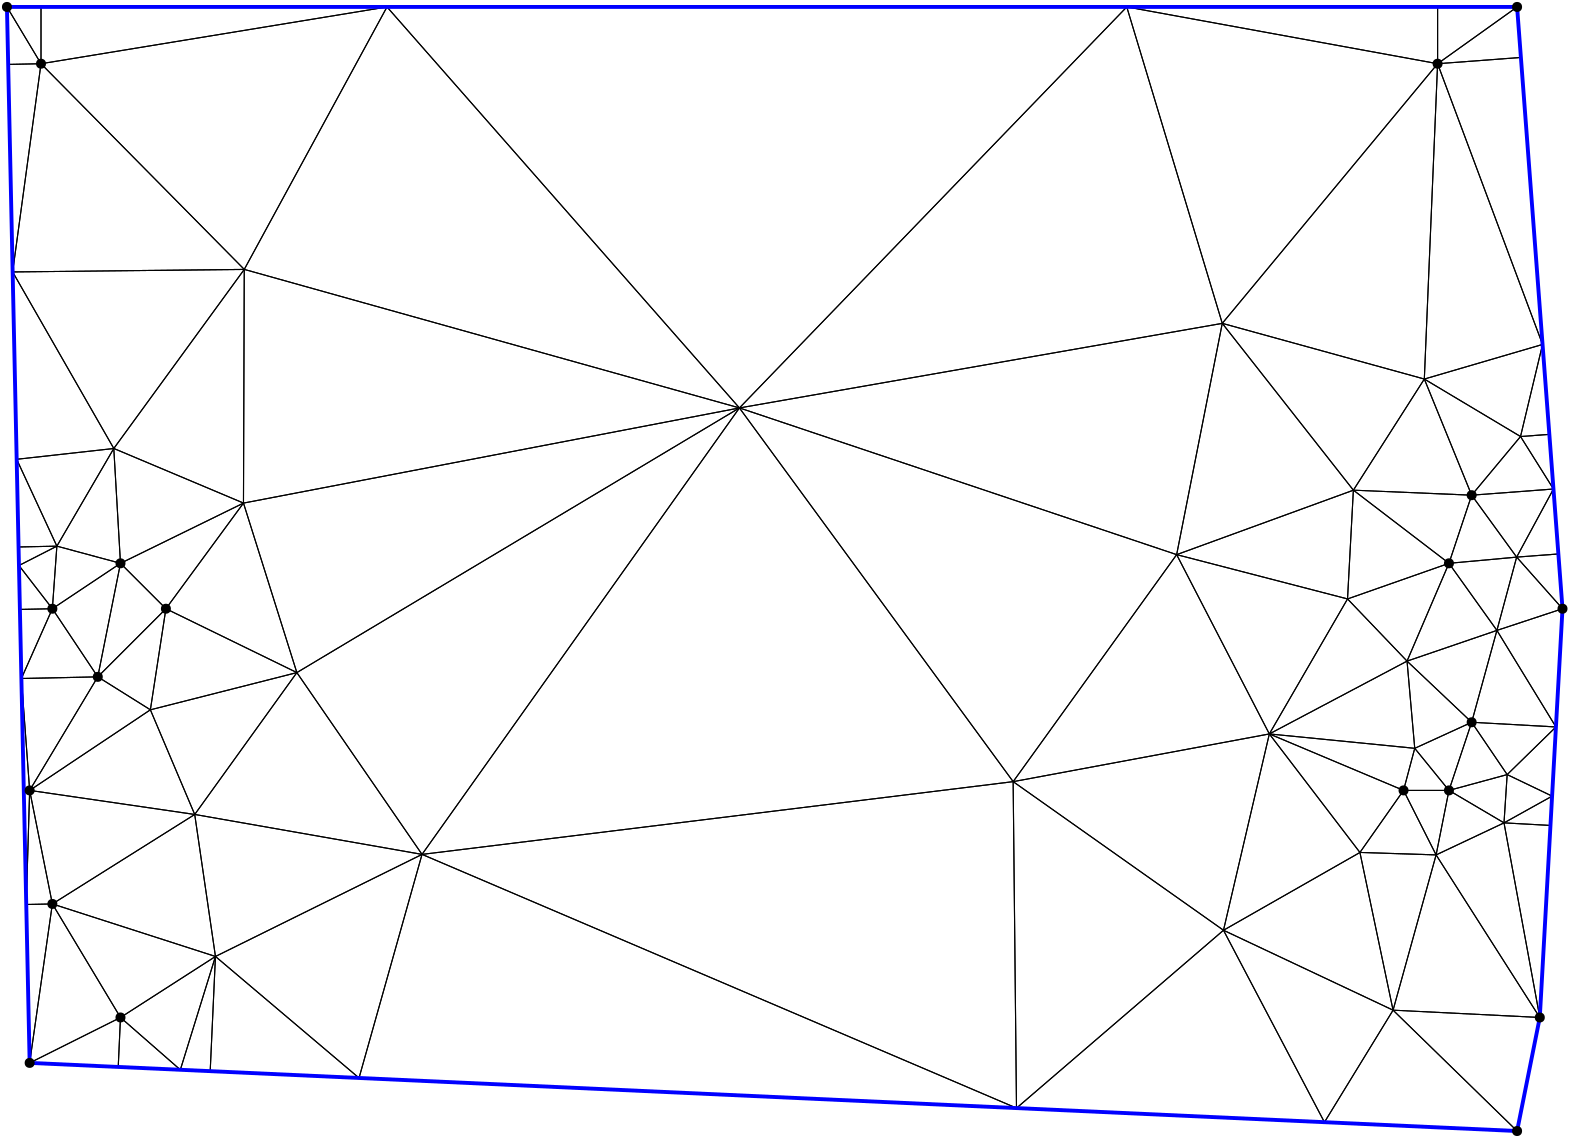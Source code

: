 <?xml version="1.0"?>
<!DOCTYPE ipe SYSTEM "ipe.dtd">
<ipe version="70218" creator="Ipe 7.2.24">
<info created="D:20221020151441" modified="D:20221020151441"/>
<ipestyle name="basic">
<symbol name="mark/disk(sx)" transformations="translations">
<path fill="sym-stroke">
0.6 0 0 0.6 0 0 e
</path>
</symbol>
<anglesize name="22.5 deg" value="22.5"/>
<anglesize name="30 deg" value="30"/>
<anglesize name="45 deg" value="45"/>
<anglesize name="60 deg" value="60"/>
<anglesize name="90 deg" value="90"/>
<arrowsize name="large" value="10"/>
<arrowsize name="small" value="5"/>
<arrowsize name="tiny" value="3"/>
<color name="blue" value="0 0 1"/>
<color name="gray" value="0.745"/>
<color name="green" value="0 1 0"/>
<color name="red" value="1 0 0"/>
<color name="pink" value="1 0.753 0.796"/>
<pen name="heavier" value="0.8"/>
<pen name="fat" value="1.4"/>
<pen name="ultrafat" value="2"/>
<gridsize name="16 pts (~6 mm)" value="16"/>
<gridsize name="32 pts (~12 mm)" value="32"/>
<gridsize name="4 pts" value="4"/>
<gridsize name="8 pts (~3 mm)" value="8"/>
<opacity name="10%" value="0.1"/>
<opacity name="25%" value="0.25"/>
<opacity name="50%" value="0.5"/>
<opacity name="75%" value="0.75"/>
<symbolsize name="large" value="5"/>
<symbolsize name="small" value="2"/>
<symbolsize name="tiny" value="1.1"/>
<textsize name="huge" value="\huge"/>
<textsize name="large" value="\large"/>
<textsize name="small" value="\small"/>
<textsize name="tiny" value="	iny"/>
<tiling name="falling" angle="-60" step="4" width="1"/>
<tiling name="rising" angle="30" step="4" width="1"/>
</ipestyle>
<page>
<layer name="hull"/>
<layer name="constraints"/>
<layer name="triangulation"/>
<layer name="obtuse"/>
<layer name="blub"/>
<layer name="problems"/>
<view layers="hull constraints triangulation obtuse blub" active="triangulation"/>
<path layer="triangulation" stroke="black">
101.15 771.93 m 
54.4654 791.588 l 
</path>
<path layer="triangulation" stroke="black">
54.4654 791.588 m 
56.8759 750.248 l 
</path>
<path layer="triangulation" stroke="black">
56.8759 750.248 m 
101.15 771.93 l 
</path>
<path layer="triangulation" stroke="black">
543.299 693.022 m 
522.807 683.644 l 
</path>
<path layer="triangulation" stroke="black">
522.807 683.644 m 
535.124 668.496 l 
</path>
<path layer="triangulation" stroke="black">
535.124 668.496 m 
543.299 693.022 l 
</path>
<path layer="triangulation" stroke="black">
559.495 752.481 m 
535.124 750.248 l 
</path>
<path layer="triangulation" stroke="black">
535.124 750.248 m 
552.388 726.096 l 
</path>
<path layer="triangulation" stroke="black">
552.388 726.096 m 
559.495 752.481 l 
</path>
<path layer="triangulation" stroke="black">
56.0602 568.934 m 
56.8759 586.745 l 
</path>
<path layer="triangulation" stroke="black">
56.8759 586.745 m 
24.1752 570.394 l 
</path>
<path layer="triangulation" stroke="black">
24.1752 570.394 m 
56.0602 568.934 l 
</path>
<path layer="triangulation" stroke="black">
78.4214 567.91 m 
89.171 567.417 l 
</path>
<path layer="triangulation" stroke="black">
89.171 567.417 m 
91.0625 608.714 l 
</path>
<path layer="triangulation" stroke="black">
91.0625 608.714 m 
78.4214 567.91 l 
</path>
<path layer="triangulation" stroke="black">
67.6354 697.509 m 
73.2263 733.898 l 
</path>
<path layer="triangulation" stroke="black">
73.2263 733.898 m 
48.7007 709.372 l 
</path>
<path layer="triangulation" stroke="black">
48.7007 709.372 m 
67.6354 697.509 l 
</path>
<path layer="triangulation" stroke="black">
32.3504 627.62 m 
56.8759 586.745 l 
</path>
<path layer="triangulation" stroke="black">
56.8759 586.745 m 
91.0625 608.714 l 
</path>
<path layer="triangulation" stroke="black">
91.0625 608.714 m 
32.3504 627.62 l 
</path>
<path layer="triangulation" stroke="black">
56.8759 586.745 m 
32.3504 627.62 l 
</path>
<path layer="triangulation" stroke="black">
32.3504 627.62 m 
24.1752 570.394 l 
</path>
<path layer="triangulation" stroke="black">
24.1752 570.394 m 
56.8759 586.745 l 
</path>
<path layer="triangulation" stroke="black">
32.3504 627.62 m 
24.1752 668.496 l 
</path>
<path layer="triangulation" stroke="black">
24.1752 668.496 m 
22.9489 627.418 l 
</path>
<path layer="triangulation" stroke="black">
22.9489 627.418 m 
32.3504 627.62 l 
</path>
<path layer="triangulation" stroke="black">
142.749 564.963 m 
91.0625 608.714 l 
</path>
<path layer="triangulation" stroke="black">
91.0625 608.714 m 
89.171 567.417 l 
</path>
<path layer="triangulation" stroke="black">
89.171 567.417 m 
142.749 564.963 l 
</path>
<path layer="triangulation" stroke="black">
48.7007 709.372 m 
32.3504 733.898 l 
</path>
<path layer="triangulation" stroke="black">
32.3504 733.898 m 
21.1991 708.781 l 
</path>
<path layer="triangulation" stroke="black">
21.1991 708.781 m 
48.7007 709.372 l 
</path>
<path layer="triangulation" stroke="black">
33.9749 756.425 m 
54.4654 791.588 l 
</path>
<path layer="triangulation" stroke="black">
54.4654 791.588 m 
19.502 787.697 l 
</path>
<path layer="triangulation" stroke="black">
19.502 787.697 m 
33.9749 756.425 l 
</path>
<path layer="triangulation" stroke="black">
101.434 856.054 m 
28.2628 930.102 l 
</path>
<path layer="triangulation" stroke="black">
28.2628 930.102 m 
18.0516 855.142 l 
</path>
<path layer="triangulation" stroke="black">
18.0516 855.142 m 
101.434 856.054 l 
</path>
<path layer="triangulation" stroke="black">
16.445 929.848 m 
18.0516 855.142 l 
</path>
<path layer="triangulation" stroke="black">
18.0516 855.142 m 
28.2628 930.102 l 
</path>
<path layer="triangulation" stroke="black">
28.2628 930.102 m 
16.445 929.848 l 
</path>
<path layer="triangulation" stroke="black">
32.3504 627.62 m 
83.5994 659.833 l 
</path>
<path layer="triangulation" stroke="black">
83.5994 659.833 m 
24.1752 668.496 l 
</path>
<path layer="triangulation" stroke="black">
24.1752 668.496 m 
32.3504 627.62 l 
</path>
<path layer="triangulation" stroke="black">
73.2263 733.898 m 
56.8759 750.248 l 
</path>
<path layer="triangulation" stroke="black">
56.8759 750.248 m 
48.7007 709.372 l 
</path>
<path layer="triangulation" stroke="black">
48.7007 709.372 m 
73.2263 733.898 l 
</path>
<path layer="triangulation" stroke="black">
531.036 930.102 m 
453.517 836.63 l 
</path>
<path layer="triangulation" stroke="black">
453.517 836.63 m 
526.257 816.583 l 
</path>
<path layer="triangulation" stroke="black">
526.257 816.583 m 
531.036 930.102 l 
</path>
<path layer="triangulation" stroke="black">
554.943 656.811 m 
556.079 674.187 l 
</path>
<path layer="triangulation" stroke="black">
556.079 674.187 m 
535.124 668.496 l 
</path>
<path layer="triangulation" stroke="black">
535.124 668.496 m 
554.943 656.811 l 
</path>
<path layer="triangulation" stroke="black">
531.036 950.54 m 
531.036 930.102 l 
</path>
<path layer="triangulation" stroke="black">
531.036 930.102 m 
559.65 950.54 l 
</path>
<path layer="triangulation" stroke="black">
559.65 950.54 m 
531.036 950.54 l 
</path>
<path layer="triangulation" stroke="black">
500.713 776.574 m 
498.611 737.421 l 
</path>
<path layer="triangulation" stroke="black">
498.611 737.421 m 
535.124 750.248 l 
</path>
<path layer="triangulation" stroke="black">
535.124 750.248 m 
500.713 776.574 l 
</path>
<path layer="triangulation" stroke="black">
526.257 816.583 m 
453.517 836.63 l 
</path>
<path layer="triangulation" stroke="black">
453.517 836.63 m 
500.713 776.574 l 
</path>
<path layer="triangulation" stroke="black">
500.713 776.574 m 
526.257 816.583 l 
</path>
<path layer="triangulation" stroke="black">
522.807 683.644 m 
518.774 668.496 l 
</path>
<path layer="triangulation" stroke="black">
518.774 668.496 m 
535.124 668.496 l 
</path>
<path layer="triangulation" stroke="black">
535.124 668.496 m 
522.807 683.644 l 
</path>
<path layer="triangulation" stroke="black">
48.7007 709.372 m 
56.8759 750.248 l 
</path>
<path layer="triangulation" stroke="black">
56.8759 750.248 m 
32.3504 733.898 l 
</path>
<path layer="triangulation" stroke="black">
32.3504 733.898 m 
48.7007 709.372 l 
</path>
<path layer="triangulation" stroke="black">
54.4654 791.588 m 
101.434 856.054 l 
</path>
<path layer="triangulation" stroke="black">
101.434 856.054 m 
18.0516 855.142 l 
</path>
<path layer="triangulation" stroke="black">
18.0516 855.142 m 
54.4654 791.588 l 
</path>
<path layer="triangulation" stroke="black">
560.887 795.891 m 
543.299 774.774 l 
</path>
<path layer="triangulation" stroke="black">
543.299 774.774 m 
572.747 776.996 l 
</path>
<path layer="triangulation" stroke="black">
572.747 776.996 m 
560.887 795.891 l 
</path>
<path layer="triangulation" stroke="black">
552.388 726.096 m 
543.299 693.022 l 
</path>
<path layer="triangulation" stroke="black">
543.299 693.022 m 
573.635 691.337 l 
</path>
<path layer="triangulation" stroke="black">
573.635 691.337 m 
552.388 726.096 l 
</path>
<path layer="triangulation" stroke="black">
552.388 726.096 m 
535.124 750.248 l 
</path>
<path layer="triangulation" stroke="black">
535.124 750.248 m 
520.034 715.039 l 
</path>
<path layer="triangulation" stroke="black">
520.034 715.039 m 
552.388 726.096 l 
</path>
<path layer="triangulation" stroke="black">
535.124 668.496 m 
518.774 668.496 l 
</path>
<path layer="triangulation" stroke="black">
518.774 668.496 m 
530.498 645.274 l 
</path>
<path layer="triangulation" stroke="black">
530.498 645.274 m 
535.124 668.496 l 
</path>
<path layer="triangulation" stroke="black">
515.003 589.376 m 
503.072 646.154 l 
</path>
<path layer="triangulation" stroke="black">
503.072 646.154 m 
453.954 618.147 l 
</path>
<path layer="triangulation" stroke="black">
453.954 618.147 m 
515.003 589.376 l 
</path>
<path layer="triangulation" stroke="black">
142.749 564.963 m 
379.44 554.122 l 
</path>
<path layer="triangulation" stroke="black">
379.44 554.122 m 
165.427 645.46 l 
</path>
<path layer="triangulation" stroke="black">
165.427 645.46 m 
142.749 564.963 l 
</path>
<path layer="triangulation" stroke="black">
24.1752 668.496 m 
67.6354 697.509 l 
</path>
<path layer="triangulation" stroke="black">
67.6354 697.509 m 
48.7007 709.372 l 
</path>
<path layer="triangulation" stroke="black">
48.7007 709.372 m 
24.1752 668.496 l 
</path>
<path layer="triangulation" stroke="black">
453.954 618.147 m 
378.234 671.65 l 
</path>
<path layer="triangulation" stroke="black">
378.234 671.65 m 
379.44 554.122 l 
</path>
<path layer="triangulation" stroke="black">
379.44 554.122 m 
453.954 618.147 l 
</path>
<path layer="triangulation" stroke="black">
24.1752 668.496 m 
48.7007 709.372 l 
</path>
<path layer="triangulation" stroke="black">
48.7007 709.372 m 
21.1991 708.781 l 
</path>
<path layer="triangulation" stroke="black">
21.1991 708.781 m 
24.1752 668.496 l 
</path>
<path layer="triangulation" stroke="black">
73.2263 733.898 m 
101.15 771.93 l 
</path>
<path layer="triangulation" stroke="black">
101.15 771.93 m 
56.8759 750.248 l 
</path>
<path layer="triangulation" stroke="black">
56.8759 750.248 m 
73.2263 733.898 l 
</path>
<path layer="triangulation" stroke="black">
73.2263 733.898 m 
67.6354 697.509 l 
</path>
<path layer="triangulation" stroke="black">
67.6354 697.509 m 
120.365 710.907 l 
</path>
<path layer="triangulation" stroke="black">
120.365 710.907 m 
73.2263 733.898 l 
</path>
<path layer="triangulation" stroke="black">
19.502 787.697 m 
54.4654 791.588 l 
</path>
<path layer="triangulation" stroke="black">
54.4654 791.588 m 
18.0516 855.142 l 
</path>
<path layer="triangulation" stroke="black">
18.0516 855.142 m 
19.502 787.697 l 
</path>
<path layer="triangulation" stroke="black">
574.512 753.615 m 
559.495 752.481 l 
</path>
<path layer="triangulation" stroke="black">
559.495 752.481 m 
576 733.898 l 
</path>
<path layer="triangulation" stroke="black">
576 733.898 m 
574.512 753.615 l 
</path>
<path layer="triangulation" stroke="black">
543.299 774.774 m 
535.124 750.248 l 
</path>
<path layer="triangulation" stroke="black">
535.124 750.248 m 
559.495 752.481 l 
</path>
<path layer="triangulation" stroke="black">
559.495 752.481 m 
543.299 774.774 l 
</path>
<path layer="triangulation" stroke="black">
419.136 950.54 m 
453.517 836.63 l 
</path>
<path layer="triangulation" stroke="black">
453.517 836.63 m 
531.036 930.102 l 
</path>
<path layer="triangulation" stroke="black">
531.036 930.102 m 
419.136 950.54 l 
</path>
<path layer="triangulation" stroke="black">
83.5994 659.833 m 
67.6354 697.509 l 
</path>
<path layer="triangulation" stroke="black">
67.6354 697.509 m 
24.1752 668.496 l 
</path>
<path layer="triangulation" stroke="black">
24.1752 668.496 m 
83.5994 659.833 l 
</path>
<path layer="triangulation" stroke="black">
561.021 932.365 m 
531.036 930.102 l 
</path>
<path layer="triangulation" stroke="black">
531.036 930.102 m 
568.819 829.045 l 
</path>
<path layer="triangulation" stroke="black">
568.819 829.045 m 
561.021 932.365 l 
</path>
<path layer="triangulation" stroke="black">
543.299 774.774 m 
500.713 776.574 l 
</path>
<path layer="triangulation" stroke="black">
500.713 776.574 m 
535.124 750.248 l 
</path>
<path layer="triangulation" stroke="black">
535.124 750.248 m 
543.299 774.774 l 
</path>
<path layer="triangulation" stroke="black">
120.365 710.907 m 
101.15 771.93 l 
</path>
<path layer="triangulation" stroke="black">
101.15 771.93 m 
73.2263 733.898 l 
</path>
<path layer="triangulation" stroke="black">
73.2263 733.898 m 
120.365 710.907 l 
</path>
<path layer="triangulation" stroke="black">
559.495 752.481 m 
552.388 726.096 l 
</path>
<path layer="triangulation" stroke="black">
552.388 726.096 m 
576 733.898 l 
</path>
<path layer="triangulation" stroke="black">
576 733.898 m 
559.495 752.481 l 
</path>
<path layer="triangulation" stroke="black">
535.124 750.248 m 
498.611 737.421 l 
</path>
<path layer="triangulation" stroke="black">
498.611 737.421 m 
520.034 715.039 l 
</path>
<path layer="triangulation" stroke="black">
520.034 715.039 m 
535.124 750.248 l 
</path>
<path layer="triangulation" stroke="black">
554.943 656.811 m 
530.498 645.274 l 
</path>
<path layer="triangulation" stroke="black">
530.498 645.274 m 
567.825 586.745 l 
</path>
<path layer="triangulation" stroke="black">
567.825 586.745 m 
554.943 656.811 l 
</path>
<path layer="triangulation" stroke="black">
470.463 688.822 m 
498.611 737.421 l 
</path>
<path layer="triangulation" stroke="black">
498.611 737.421 m 
437.095 753.37 l 
</path>
<path layer="triangulation" stroke="black">
437.095 753.37 m 
470.463 688.822 l 
</path>
<path layer="triangulation" stroke="black">
378.234 671.65 m 
165.427 645.46 l 
</path>
<path layer="triangulation" stroke="black">
165.427 645.46 m 
379.44 554.122 l 
</path>
<path layer="triangulation" stroke="black">
379.44 554.122 m 
378.234 671.65 l 
</path>
<path layer="triangulation" stroke="black">
91.0625 608.714 m 
56.8759 586.745 l 
</path>
<path layer="triangulation" stroke="black">
56.8759 586.745 m 
78.4214 567.91 l 
</path>
<path layer="triangulation" stroke="black">
78.4214 567.91 m 
91.0625 608.714 l 
</path>
<path layer="triangulation" stroke="black">
78.4214 567.91 m 
56.8759 586.745 l 
</path>
<path layer="triangulation" stroke="black">
56.8759 586.745 m 
56.0602 568.934 l 
</path>
<path layer="triangulation" stroke="black">
56.0602 568.934 m 
78.4214 567.91 l 
</path>
<path layer="triangulation" stroke="black">
32.3504 627.62 m 
22.9489 627.418 l 
</path>
<path layer="triangulation" stroke="black">
22.9489 627.418 m 
24.1752 570.394 l 
</path>
<path layer="triangulation" stroke="black">
24.1752 570.394 m 
32.3504 627.62 l 
</path>
<path layer="triangulation" stroke="black">
120.365 710.907 m 
83.5994 659.833 l 
</path>
<path layer="triangulation" stroke="black">
83.5994 659.833 m 
165.427 645.46 l 
</path>
<path layer="triangulation" stroke="black">
165.427 645.46 m 
120.365 710.907 l 
</path>
<path layer="triangulation" stroke="black">
83.5994 659.833 m 
32.3504 627.62 l 
</path>
<path layer="triangulation" stroke="black">
32.3504 627.62 m 
91.0625 608.714 l 
</path>
<path layer="triangulation" stroke="black">
91.0625 608.714 m 
83.5994 659.833 l 
</path>
<path layer="triangulation" stroke="black">
165.427 645.46 m 
91.0625 608.714 l 
</path>
<path layer="triangulation" stroke="black">
91.0625 608.714 m 
142.749 564.963 l 
</path>
<path layer="triangulation" stroke="black">
142.749 564.963 m 
165.427 645.46 l 
</path>
<path layer="triangulation" stroke="black">
490.3 549.045 m 
515.003 589.376 l 
</path>
<path layer="triangulation" stroke="black">
515.003 589.376 m 
453.954 618.147 l 
</path>
<path layer="triangulation" stroke="black">
453.954 618.147 m 
490.3 549.045 l 
</path>
<path layer="triangulation" stroke="black">
503.072 646.154 m 
518.774 668.496 l 
</path>
<path layer="triangulation" stroke="black">
518.774 668.496 m 
470.463 688.822 l 
</path>
<path layer="triangulation" stroke="black">
470.463 688.822 m 
503.072 646.154 l 
</path>
<path layer="triangulation" stroke="black">
378.234 671.65 m 
279.689 806.185 l 
</path>
<path layer="triangulation" stroke="black">
279.689 806.185 m 
165.427 645.46 l 
</path>
<path layer="triangulation" stroke="black">
165.427 645.46 m 
378.234 671.65 l 
</path>
<path layer="triangulation" stroke="black">
279.689 806.185 m 
453.517 836.63 l 
</path>
<path layer="triangulation" stroke="black">
453.517 836.63 m 
419.136 950.54 l 
</path>
<path layer="triangulation" stroke="black">
419.136 950.54 m 
279.689 806.185 l 
</path>
<path layer="triangulation" stroke="black">
453.954 618.147 m 
470.463 688.822 l 
</path>
<path layer="triangulation" stroke="black">
470.463 688.822 m 
378.234 671.65 l 
</path>
<path layer="triangulation" stroke="black">
378.234 671.65 m 
453.954 618.147 l 
</path>
<path layer="triangulation" stroke="black">
279.689 806.185 m 
152.822 950.54 l 
</path>
<path layer="triangulation" stroke="black">
152.822 950.54 m 
101.434 856.054 l 
</path>
<path layer="triangulation" stroke="black">
101.434 856.054 m 
279.689 806.185 l 
</path>
<path layer="triangulation" stroke="black">
165.427 645.46 m 
83.5994 659.833 l 
</path>
<path layer="triangulation" stroke="black">
83.5994 659.833 m 
91.0625 608.714 l 
</path>
<path layer="triangulation" stroke="black">
91.0625 608.714 m 
165.427 645.46 l 
</path>
<path layer="triangulation" stroke="black">
120.365 710.907 m 
67.6354 697.509 l 
</path>
<path layer="triangulation" stroke="black">
67.6354 697.509 m 
83.5994 659.833 l 
</path>
<path layer="triangulation" stroke="black">
83.5994 659.833 m 
120.365 710.907 l 
</path>
<path layer="triangulation" stroke="black">
24.1752 668.496 m 
22.0664 668.451 l 
</path>
<path layer="triangulation" stroke="black">
22.0664 668.451 m 
22.9489 627.418 l 
</path>
<path layer="triangulation" stroke="black">
22.9489 627.418 m 
24.1752 668.496 l 
</path>
<path layer="triangulation" stroke="black">
24.1752 668.496 m 
21.1991 708.781 l 
</path>
<path layer="triangulation" stroke="black">
21.1991 708.781 m 
22.0664 668.451 l 
</path>
<path layer="triangulation" stroke="black">
22.0664 668.451 m 
24.1752 668.496 l 
</path>
<path layer="triangulation" stroke="black">
32.3504 733.898 m 
20.6644 733.646 l 
</path>
<path layer="triangulation" stroke="black">
20.6644 733.646 m 
21.1991 708.781 l 
</path>
<path layer="triangulation" stroke="black">
21.1991 708.781 m 
32.3504 733.898 l 
</path>
<path layer="triangulation" stroke="black">
32.3504 733.898 m 
56.8759 750.248 l 
</path>
<path layer="triangulation" stroke="black">
56.8759 750.248 m 
33.9749 756.425 l 
</path>
<path layer="triangulation" stroke="black">
33.9749 756.425 m 
32.3504 733.898 l 
</path>
<path layer="triangulation" stroke="black">
20.6644 733.646 m 
32.3504 733.898 l 
</path>
<path layer="triangulation" stroke="black">
32.3504 733.898 m 
20.3243 749.462 l 
</path>
<path layer="triangulation" stroke="black">
20.3243 749.462 m 
20.6644 733.646 l 
</path>
<path layer="triangulation" stroke="black">
20.3243 749.462 m 
32.3504 733.898 l 
</path>
<path layer="triangulation" stroke="black">
32.3504 733.898 m 
33.9749 756.425 l 
</path>
<path layer="triangulation" stroke="black">
33.9749 756.425 m 
20.3243 749.462 l 
</path>
<path layer="triangulation" stroke="black">
20.1809 756.128 m 
33.9749 756.425 l 
</path>
<path layer="triangulation" stroke="black">
33.9749 756.425 m 
19.502 787.697 l 
</path>
<path layer="triangulation" stroke="black">
19.502 787.697 m 
20.1809 756.128 l 
</path>
<path layer="triangulation" stroke="black">
16 950.54 m 
28.2628 930.102 l 
</path>
<path layer="triangulation" stroke="black">
28.2628 930.102 m 
28.2628 950.54 l 
</path>
<path layer="triangulation" stroke="black">
28.2628 950.54 m 
16 950.54 l 
</path>
<path layer="triangulation" stroke="black">
16 950.54 m 
16.445 929.848 l 
</path>
<path layer="triangulation" stroke="black">
16.445 929.848 m 
28.2628 930.102 l 
</path>
<path layer="triangulation" stroke="black">
28.2628 930.102 m 
16 950.54 l 
</path>
<path layer="triangulation" stroke="black">
28.2628 950.54 m 
28.2628 930.102 l 
</path>
<path layer="triangulation" stroke="black">
28.2628 930.102 m 
152.822 950.54 l 
</path>
<path layer="triangulation" stroke="black">
152.822 950.54 m 
28.2628 950.54 l 
</path>
<path layer="triangulation" stroke="black">
152.822 950.54 m 
279.689 806.185 l 
</path>
<path layer="triangulation" stroke="black">
279.689 806.185 m 
419.136 950.54 l 
</path>
<path layer="triangulation" stroke="black">
419.136 950.54 m 
152.822 950.54 l 
</path>
<path layer="triangulation" stroke="black">
165.427 645.46 m 
279.689 806.185 l 
</path>
<path layer="triangulation" stroke="black">
279.689 806.185 m 
120.365 710.907 l 
</path>
<path layer="triangulation" stroke="black">
120.365 710.907 m 
165.427 645.46 l 
</path>
<path layer="triangulation" stroke="black">
152.822 950.54 m 
28.2628 930.102 l 
</path>
<path layer="triangulation" stroke="black">
28.2628 930.102 m 
101.434 856.054 l 
</path>
<path layer="triangulation" stroke="black">
101.434 856.054 m 
152.822 950.54 l 
</path>
<path layer="triangulation" stroke="black">
101.15 771.93 m 
279.689 806.185 l 
</path>
<path layer="triangulation" stroke="black">
279.689 806.185 m 
101.434 856.054 l 
</path>
<path layer="triangulation" stroke="black">
101.434 856.054 m 
101.15 771.93 l 
</path>
<path layer="triangulation" stroke="black">
378.234 671.65 m 
437.095 753.37 l 
</path>
<path layer="triangulation" stroke="black">
437.095 753.37 m 
279.689 806.185 l 
</path>
<path layer="triangulation" stroke="black">
279.689 806.185 m 
378.234 671.65 l 
</path>
<path layer="triangulation" stroke="black">
279.689 806.185 m 
101.15 771.93 l 
</path>
<path layer="triangulation" stroke="black">
101.15 771.93 m 
120.365 710.907 l 
</path>
<path layer="triangulation" stroke="black">
120.365 710.907 m 
279.689 806.185 l 
</path>
<path layer="triangulation" stroke="black">
101.434 856.054 m 
54.4654 791.588 l 
</path>
<path layer="triangulation" stroke="black">
54.4654 791.588 m 
101.15 771.93 l 
</path>
<path layer="triangulation" stroke="black">
101.15 771.93 m 
101.434 856.054 l 
</path>
<path layer="triangulation" stroke="black">
20.3243 749.462 m 
33.9749 756.425 l 
</path>
<path layer="triangulation" stroke="black">
33.9749 756.425 m 
20.1809 756.128 l 
</path>
<path layer="triangulation" stroke="black">
20.1809 756.128 m 
20.3243 749.462 l 
</path>
<path layer="triangulation" stroke="black">
56.8759 750.248 m 
54.4654 791.588 l 
</path>
<path layer="triangulation" stroke="black">
54.4654 791.588 m 
33.9749 756.425 l 
</path>
<path layer="triangulation" stroke="black">
33.9749 756.425 m 
56.8759 750.248 l 
</path>
<path layer="triangulation" stroke="black">
552.388 726.096 m 
520.034 715.039 l 
</path>
<path layer="triangulation" stroke="black">
520.034 715.039 m 
543.299 693.022 l 
</path>
<path layer="triangulation" stroke="black">
543.299 693.022 m 
552.388 726.096 l 
</path>
<path layer="triangulation" stroke="black">
520.034 715.039 m 
470.463 688.822 l 
</path>
<path layer="triangulation" stroke="black">
470.463 688.822 m 
522.807 683.644 l 
</path>
<path layer="triangulation" stroke="black">
522.807 683.644 m 
520.034 715.039 l 
</path>
<path layer="triangulation" stroke="black">
500.713 776.574 m 
437.095 753.37 l 
</path>
<path layer="triangulation" stroke="black">
437.095 753.37 m 
498.611 737.421 l 
</path>
<path layer="triangulation" stroke="black">
498.611 737.421 m 
500.713 776.574 l 
</path>
<path layer="triangulation" stroke="black">
453.517 836.63 m 
279.689 806.185 l 
</path>
<path layer="triangulation" stroke="black">
279.689 806.185 m 
437.095 753.37 l 
</path>
<path layer="triangulation" stroke="black">
437.095 753.37 m 
453.517 836.63 l 
</path>
<path layer="triangulation" stroke="black">
560.887 795.891 m 
526.257 816.583 l 
</path>
<path layer="triangulation" stroke="black">
526.257 816.583 m 
543.299 774.774 l 
</path>
<path layer="triangulation" stroke="black">
543.299 774.774 m 
560.887 795.891 l 
</path>
<path layer="triangulation" stroke="black">
453.517 836.63 m 
437.095 753.37 l 
</path>
<path layer="triangulation" stroke="black">
437.095 753.37 m 
500.713 776.574 l 
</path>
<path layer="triangulation" stroke="black">
500.713 776.574 m 
453.517 836.63 l 
</path>
<path layer="triangulation" stroke="black">
419.136 950.54 m 
531.036 930.102 l 
</path>
<path layer="triangulation" stroke="black">
531.036 930.102 m 
531.036 950.54 l 
</path>
<path layer="triangulation" stroke="black">
531.036 950.54 m 
419.136 950.54 l 
</path>
<path layer="triangulation" stroke="black">
543.299 774.774 m 
526.257 816.583 l 
</path>
<path layer="triangulation" stroke="black">
526.257 816.583 m 
500.713 776.574 l 
</path>
<path layer="triangulation" stroke="black">
500.713 776.574 m 
543.299 774.774 l 
</path>
<path layer="triangulation" stroke="black">
568.819 829.045 m 
531.036 930.102 l 
</path>
<path layer="triangulation" stroke="black">
531.036 930.102 m 
526.257 816.583 l 
</path>
<path layer="triangulation" stroke="black">
526.257 816.583 m 
568.819 829.045 l 
</path>
<path layer="triangulation" stroke="black">
568.819 829.045 m 
526.257 816.583 l 
</path>
<path layer="triangulation" stroke="black">
526.257 816.583 m 
560.887 795.891 l 
</path>
<path layer="triangulation" stroke="black">
560.887 795.891 m 
568.819 829.045 l 
</path>
<path layer="triangulation" stroke="black">
559.65 950.54 m 
531.036 930.102 l 
</path>
<path layer="triangulation" stroke="black">
531.036 930.102 m 
561.021 932.365 l 
</path>
<path layer="triangulation" stroke="black">
561.021 932.365 m 
559.65 950.54 l 
</path>
<path layer="triangulation" stroke="black">
559.495 752.481 m 
572.747 776.996 l 
</path>
<path layer="triangulation" stroke="black">
572.747 776.996 m 
543.299 774.774 l 
</path>
<path layer="triangulation" stroke="black">
543.299 774.774 m 
559.495 752.481 l 
</path>
<path layer="triangulation" stroke="black">
571.262 796.674 m 
568.819 829.045 l 
</path>
<path layer="triangulation" stroke="black">
568.819 829.045 m 
560.887 795.891 l 
</path>
<path layer="triangulation" stroke="black">
560.887 795.891 m 
571.262 796.674 l 
</path>
<path layer="triangulation" stroke="black">
571.262 796.674 m 
560.887 795.891 l 
</path>
<path layer="triangulation" stroke="black">
560.887 795.891 m 
572.747 776.996 l 
</path>
<path layer="triangulation" stroke="black">
572.747 776.996 m 
571.262 796.674 l 
</path>
<path layer="triangulation" stroke="black">
572.747 776.996 m 
559.495 752.481 l 
</path>
<path layer="triangulation" stroke="black">
559.495 752.481 m 
574.512 753.615 l 
</path>
<path layer="triangulation" stroke="black">
574.512 753.615 m 
572.747 776.996 l 
</path>
<path layer="triangulation" stroke="black">
554.943 656.811 m 
535.124 668.496 l 
</path>
<path layer="triangulation" stroke="black">
535.124 668.496 m 
530.498 645.274 l 
</path>
<path layer="triangulation" stroke="black">
530.498 645.274 m 
554.943 656.811 l 
</path>
<path layer="triangulation" stroke="black">
552.388 726.096 m 
573.635 691.337 l 
</path>
<path layer="triangulation" stroke="black">
573.635 691.337 m 
576 733.898 l 
</path>
<path layer="triangulation" stroke="black">
576 733.898 m 
552.388 726.096 l 
</path>
<path layer="triangulation" stroke="black">
543.299 693.022 m 
556.079 674.187 l 
</path>
<path layer="triangulation" stroke="black">
556.079 674.187 m 
573.635 691.337 l 
</path>
<path layer="triangulation" stroke="black">
573.635 691.337 m 
543.299 693.022 l 
</path>
<path layer="triangulation" stroke="black">
573.635 691.337 m 
556.079 674.187 l 
</path>
<path layer="triangulation" stroke="black">
556.079 674.187 m 
572.252 666.434 l 
</path>
<path layer="triangulation" stroke="black">
572.252 666.434 m 
573.635 691.337 l 
</path>
<path layer="triangulation" stroke="black">
543.299 693.022 m 
535.124 668.496 l 
</path>
<path layer="triangulation" stroke="black">
535.124 668.496 m 
556.079 674.187 l 
</path>
<path layer="triangulation" stroke="black">
556.079 674.187 m 
543.299 693.022 l 
</path>
<path layer="triangulation" stroke="black">
520.034 715.039 m 
522.807 683.644 l 
</path>
<path layer="triangulation" stroke="black">
522.807 683.644 m 
543.299 693.022 l 
</path>
<path layer="triangulation" stroke="black">
543.299 693.022 m 
520.034 715.039 l 
</path>
<path layer="triangulation" stroke="black">
520.034 715.039 m 
498.611 737.421 l 
</path>
<path layer="triangulation" stroke="black">
498.611 737.421 m 
470.463 688.822 l 
</path>
<path layer="triangulation" stroke="black">
470.463 688.822 m 
520.034 715.039 l 
</path>
<path layer="triangulation" stroke="black">
522.807 683.644 m 
470.463 688.822 l 
</path>
<path layer="triangulation" stroke="black">
470.463 688.822 m 
518.774 668.496 l 
</path>
<path layer="triangulation" stroke="black">
518.774 668.496 m 
522.807 683.644 l 
</path>
<path layer="triangulation" stroke="black">
437.095 753.37 m 
378.234 671.65 l 
</path>
<path layer="triangulation" stroke="black">
378.234 671.65 m 
470.463 688.822 l 
</path>
<path layer="triangulation" stroke="black">
470.463 688.822 m 
437.095 753.37 l 
</path>
<path layer="triangulation" stroke="black">
515.003 589.376 m 
567.825 586.745 l 
</path>
<path layer="triangulation" stroke="black">
567.825 586.745 m 
530.498 645.274 l 
</path>
<path layer="triangulation" stroke="black">
530.498 645.274 m 
515.003 589.376 l 
</path>
<path layer="triangulation" stroke="black">
530.498 645.274 m 
518.774 668.496 l 
</path>
<path layer="triangulation" stroke="black">
518.774 668.496 m 
503.072 646.154 l 
</path>
<path layer="triangulation" stroke="black">
503.072 646.154 m 
530.498 645.274 l 
</path>
<path layer="triangulation" stroke="black">
490.3 549.045 m 
453.954 618.147 l 
</path>
<path layer="triangulation" stroke="black">
453.954 618.147 m 
379.44 554.122 l 
</path>
<path layer="triangulation" stroke="black">
379.44 554.122 m 
490.3 549.045 l 
</path>
<path layer="triangulation" stroke="black">
503.072 646.154 m 
470.463 688.822 l 
</path>
<path layer="triangulation" stroke="black">
470.463 688.822 m 
453.954 618.147 l 
</path>
<path layer="triangulation" stroke="black">
453.954 618.147 m 
503.072 646.154 l 
</path>
<path layer="triangulation" stroke="black">
559.65 545.869 m 
567.825 586.745 l 
</path>
<path layer="triangulation" stroke="black">
567.825 586.745 m 
515.003 589.376 l 
</path>
<path layer="triangulation" stroke="black">
515.003 589.376 m 
559.65 545.869 l 
</path>
<path layer="triangulation" stroke="black">
503.072 646.154 m 
515.003 589.376 l 
</path>
<path layer="triangulation" stroke="black">
515.003 589.376 m 
530.498 645.274 l 
</path>
<path layer="triangulation" stroke="black">
530.498 645.274 m 
503.072 646.154 l 
</path>
<path layer="triangulation" stroke="black">
490.3 549.045 m 
559.65 545.869 l 
</path>
<path layer="triangulation" stroke="black">
559.65 545.869 m 
515.003 589.376 l 
</path>
<path layer="triangulation" stroke="black">
515.003 589.376 m 
490.3 549.045 l 
</path>
<path layer="triangulation" stroke="black">
571.666 655.882 m 
554.943 656.811 l 
</path>
<path layer="triangulation" stroke="black">
554.943 656.811 m 
567.825 586.745 l 
</path>
<path layer="triangulation" stroke="black">
567.825 586.745 m 
571.666 655.882 l 
</path>
<path layer="triangulation" stroke="black">
572.252 666.434 m 
556.079 674.187 l 
</path>
<path layer="triangulation" stroke="black">
556.079 674.187 m 
554.943 656.811 l 
</path>
<path layer="triangulation" stroke="black">
554.943 656.811 m 
572.252 666.434 l 
</path>
<path layer="triangulation" stroke="black">
572.252 666.434 m 
554.943 656.811 l 
</path>
<path layer="triangulation" stroke="black">
554.943 656.811 m 
571.666 655.882 l 
</path>
<path layer="triangulation" stroke="black">
571.666 655.882 m 
572.252 666.434 l 
</path>
<path layer="hull" stroke="blue" pen="fat">
16 950.54 m 
24.1752 570.394 l 
</path>
<path layer="hull" stroke="blue" pen="fat">
24.1752 570.394 m 
559.65 545.869 l 
</path>
<path layer="hull" stroke="blue" pen="fat">
559.65 545.869 m 
567.825 586.745 l 
</path>
<path layer="hull" stroke="blue" pen="fat">
567.825 586.745 m 
576 733.898 l 
</path>
<path layer="hull" stroke="blue" pen="fat">
576 733.898 m 
559.65 950.54 l 
</path>
<path layer="hull" stroke="blue" pen="fat">
559.65 950.54 m 
16 950.54 l 
</path>
<use layer="points" name="mark/disk(sx)" pos="48.7007 709.372" size="normal" stroke="black"/>
<use layer="points" name="mark/disk(sx)" pos="531.036 930.102" size="normal" stroke="black"/>
<use layer="points" name="mark/disk(sx)" pos="576 733.898" size="normal" stroke="black"/>
<use layer="points" name="mark/disk(sx)" pos="543.299 693.022" size="normal" stroke="black"/>
<use layer="points" name="mark/disk(sx)" pos="535.124 750.248" size="normal" stroke="black"/>
<use layer="points" name="mark/disk(sx)" pos="16 950.54" size="normal" stroke="black"/>
<use layer="points" name="mark/disk(sx)" pos="24.1752 570.394" size="normal" stroke="black"/>
<use layer="points" name="mark/disk(sx)" pos="56.8759 750.248" size="normal" stroke="black"/>
<use layer="points" name="mark/disk(sx)" pos="56.8759 586.745" size="normal" stroke="black"/>
<use layer="points" name="mark/disk(sx)" pos="559.65 545.869" size="normal" stroke="black"/>
<use layer="points" name="mark/disk(sx)" pos="24.1752 668.496" size="normal" stroke="black"/>
<use layer="points" name="mark/disk(sx)" pos="32.3504 627.62" size="normal" stroke="black"/>
<use layer="points" name="mark/disk(sx)" pos="32.3504 733.898" size="normal" stroke="black"/>
<use layer="points" name="mark/disk(sx)" pos="535.124 668.496" size="normal" stroke="black"/>
<use layer="points" name="mark/disk(sx)" pos="518.774 668.496" size="normal" stroke="black"/>
<use layer="points" name="mark/disk(sx)" pos="28.2628 930.102" size="normal" stroke="black"/>
<use layer="points" name="mark/disk(sx)" pos="73.2263 733.898" size="normal" stroke="black"/>
<use layer="points" name="mark/disk(sx)" pos="567.825 586.745" size="normal" stroke="black"/>
<use layer="points" name="mark/disk(sx)" pos="559.65 950.54" size="normal" stroke="black"/>
<use layer="points" name="mark/disk(sx)" pos="543.299 774.774" size="normal" stroke="black"/>
</page>
</ipe>
